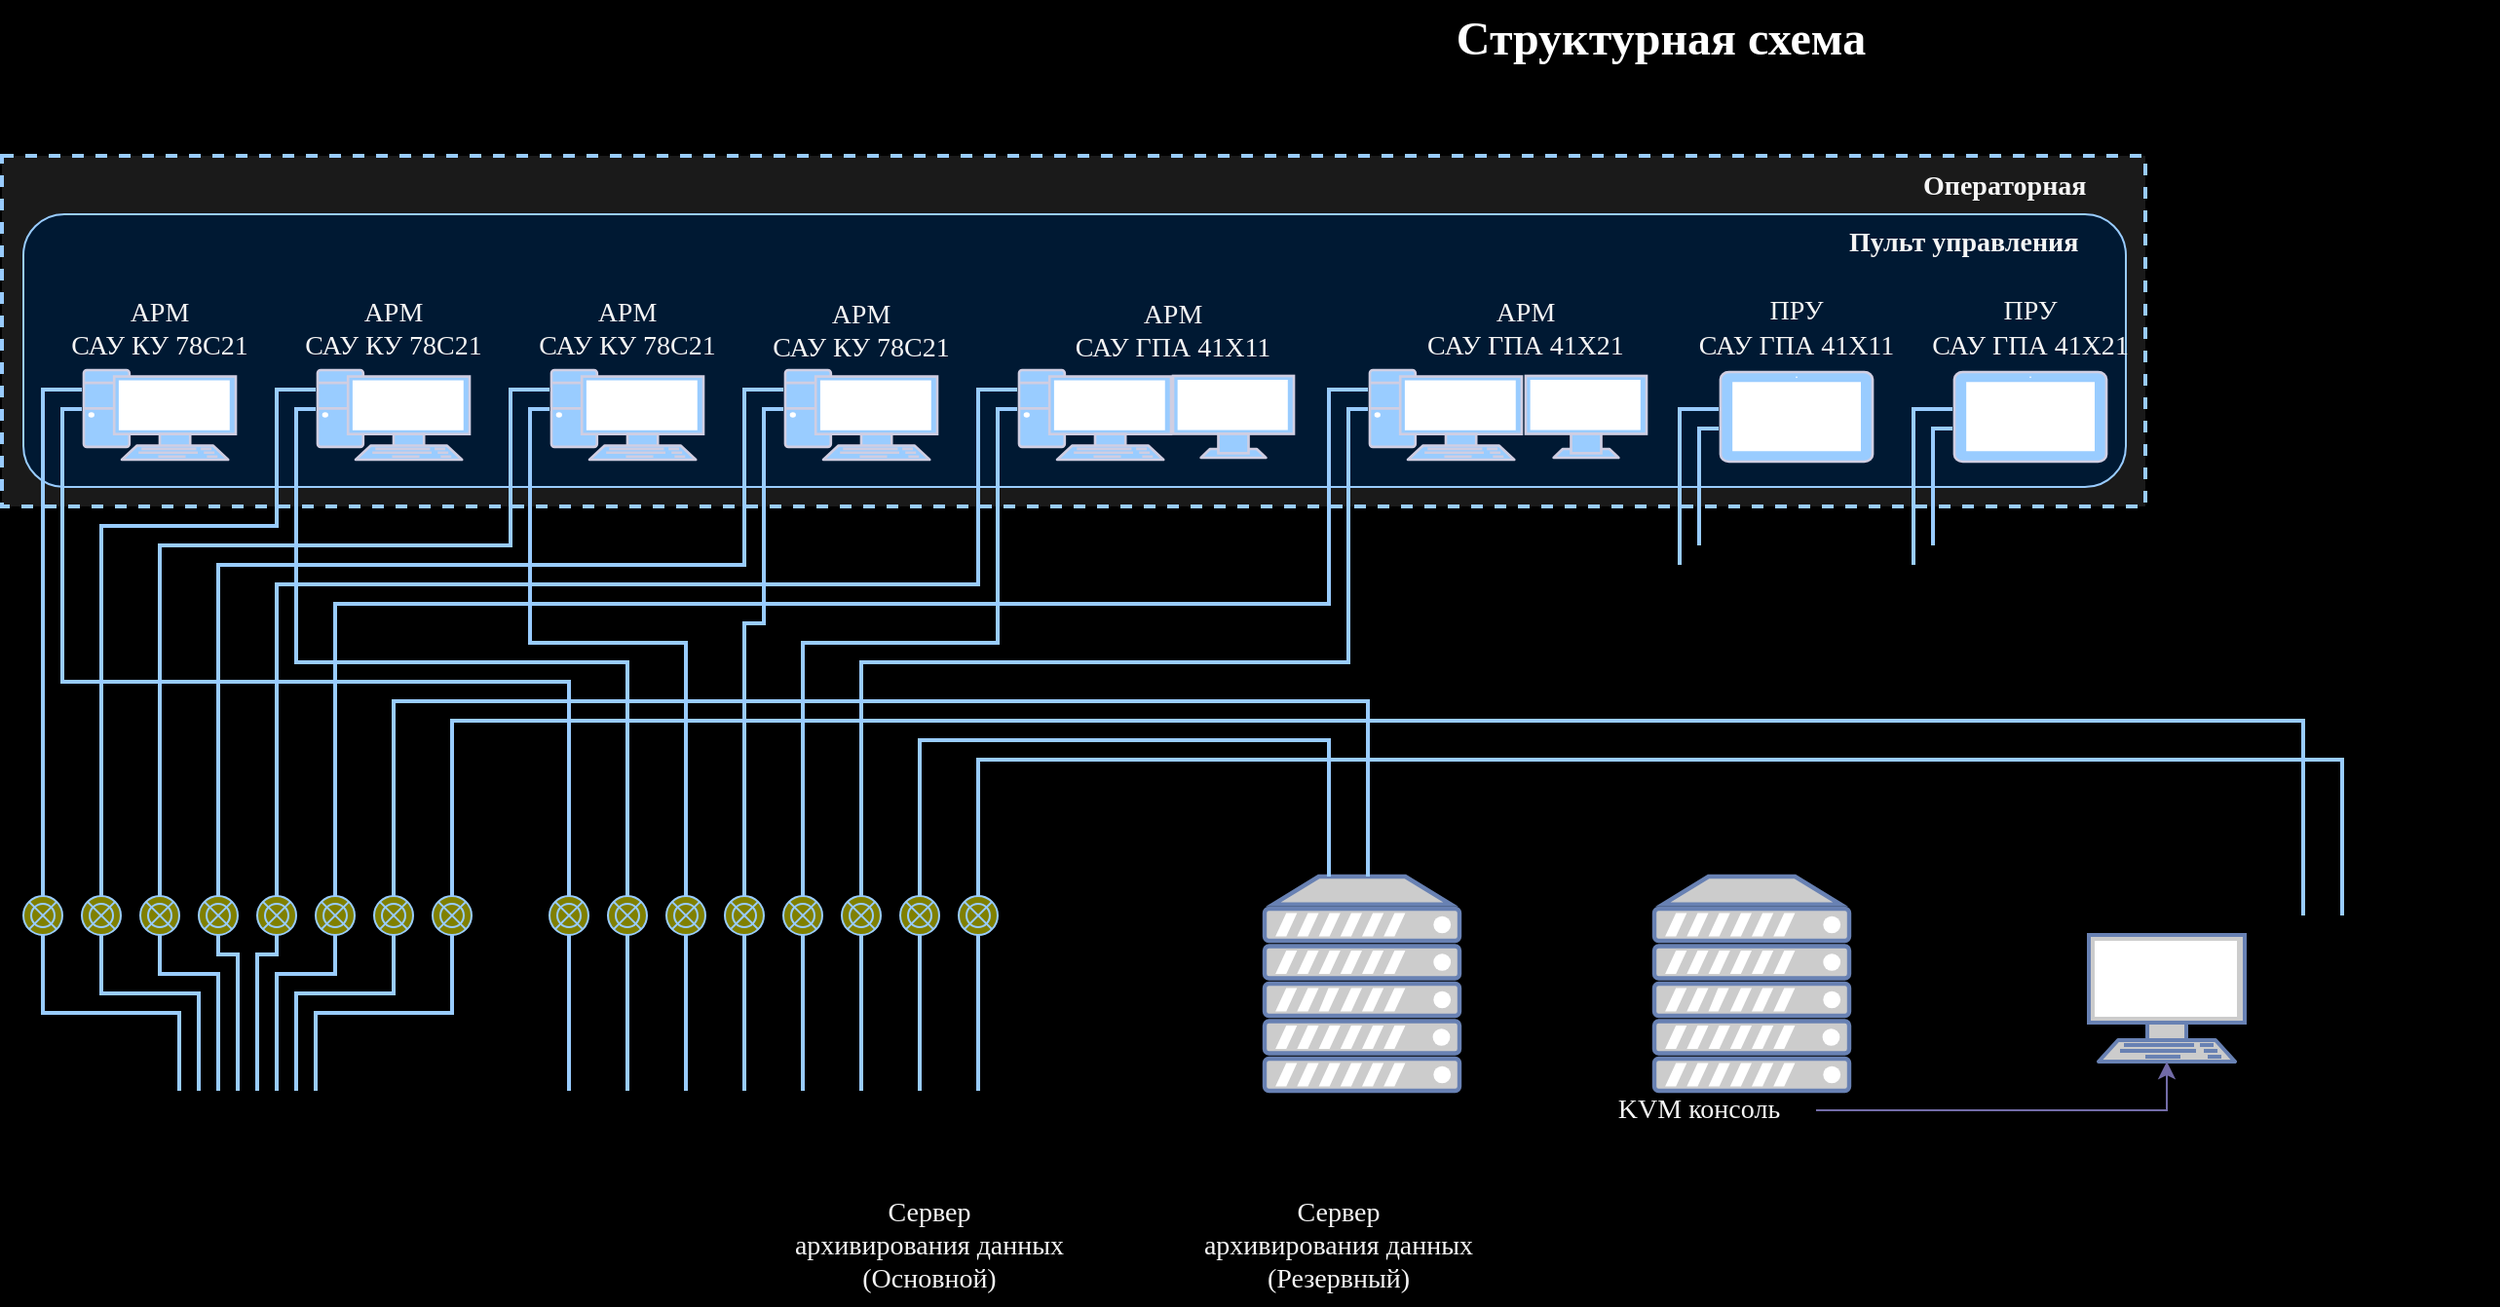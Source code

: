 <mxfile version="24.8.8">
  <diagram name="Page-1" id="e3a06f82-3646-2815-327d-82caf3d4e204">
    <mxGraphModel dx="282" dy="176" grid="1" gridSize="10" guides="1" tooltips="1" connect="1" arrows="1" fold="1" page="1" pageScale="1.5" pageWidth="1169" pageHeight="827" background="#000000" math="0" shadow="0">
      <root>
        <mxCell id="0" style=";html=1;" />
        <mxCell id="lgSXZt9PNsylj2CV4tFV-10" value="Фон" parent="0" />
        <mxCell id="I8SQHlroj80ONlkwTboR-44" value="Структурная схема" style="text;strokeColor=none;fillColor=none;html=1;fontSize=24;fontStyle=1;verticalAlign=middle;align=center;rounded=0;labelBackgroundColor=none;fontColor=#FFFFFF;fontFamily=Times New Roman;" vertex="1" parent="lgSXZt9PNsylj2CV4tFV-10">
          <mxGeometry x="499" width="861" height="40" as="geometry" />
        </mxCell>
        <mxCell id="I8SQHlroj80ONlkwTboR-63" value="Операторная" parent="0" />
        <mxCell id="I8SQHlroj80ONlkwTboR-64" value="&lt;font color=&quot;#f5f5f5&quot; face=&quot;Times New Roman&quot;&gt;Операторная&lt;span style=&quot;white-space: pre;&quot;&gt;&#x9;&lt;/span&gt;&lt;/font&gt;" style="rounded=0;whiteSpace=wrap;html=1;strokeColor=#99CCFF;fontColor=#99CCFF;fillColor=#1A1A1A;dashed=1;strokeWidth=2;verticalAlign=top;fontSize=14;fontStyle=1;align=right;" vertex="1" parent="I8SQHlroj80ONlkwTboR-63">
          <mxGeometry x="79" y="80" width="1100" height="180" as="geometry" />
        </mxCell>
        <mxCell id="I8SQHlroj80ONlkwTboR-43" value="Пульт" parent="0" />
        <mxCell id="I8SQHlroj80ONlkwTboR-45" value="&lt;font&gt;Пульт управления&lt;span style=&quot;white-space: pre;&quot;&gt;&#x9;&lt;/span&gt;&lt;/font&gt;" style="rounded=1;whiteSpace=wrap;html=1;fillColor=#001933;strokeColor=#99CCFF;align=right;verticalAlign=top;fontColor=#F5F5F5;labelBorderColor=none;strokeWidth=1;fontSize=14;fontFamily=Times New Roman;fontStyle=1" vertex="1" parent="I8SQHlroj80ONlkwTboR-43">
          <mxGeometry x="90" y="110" width="1079" height="140" as="geometry" />
        </mxCell>
        <mxCell id="1" value="АРМ" style=";html=1;" parent="0" />
        <mxCell id="I8SQHlroj80ONlkwTboR-4" value="" style="verticalAlign=bottom;verticalLabelPosition=bottom;labelPosition=center;align=center;html=1;outlineConnect=0;gradientDirection=north;strokeWidth=2;shape=mxgraph.networks.pc;fillColor=#99CCFF;strokeColor=#D0CEE2;labelBackgroundColor=none;fontColor=#F5F5F5;fontSize=14;" vertex="1" parent="1">
          <mxGeometry x="241" y="190" width="78" height="46" as="geometry" />
        </mxCell>
        <mxCell id="I8SQHlroj80ONlkwTboR-5" value="" style="verticalAlign=bottom;verticalLabelPosition=bottom;labelPosition=center;align=center;html=1;outlineConnect=0;gradientDirection=north;strokeWidth=2;shape=mxgraph.networks.pc;fillColor=#99CCFF;strokeColor=#D0CEE2;labelBackgroundColor=none;fontColor=#F5F5F5;fontSize=14;" vertex="1" parent="1">
          <mxGeometry x="121" y="190" width="78" height="46" as="geometry" />
        </mxCell>
        <mxCell id="I8SQHlroj80ONlkwTboR-6" value="" style="verticalAlign=bottom;verticalLabelPosition=bottom;labelPosition=center;align=center;html=1;outlineConnect=0;gradientDirection=north;strokeWidth=2;shape=mxgraph.networks.pc;fillColor=#99CCFF;strokeColor=#D0CEE2;labelBackgroundColor=none;fontColor=#F5F5F5;" vertex="1" parent="1">
          <mxGeometry x="361" y="190" width="78" height="46" as="geometry" />
        </mxCell>
        <mxCell id="I8SQHlroj80ONlkwTboR-36" value="&lt;div&gt;&lt;span style=&quot;background-color: initial; font-family: monospace; font-size: 0px; text-align: start;&quot;&gt;%3CmxGraphModel%3E%3Croot%3E%3CmxCell%20id%3D%220%22%2F%3E%3CmxCell%20id%3D%221%22%20parent%3D%220%22%2F%3E%3CmxCell%20id%3D%222%22%20value%3D%22%26lt%3Bfont%20face%3D%26quot%3BTimes%20New%20Roman%26quot%3B%26gt%3B%D0%90%D0%A0%D0%9C%20%D0%BC%D0%B0%D1%88%D0%B8%D0%BD%D0%B8%D1%81%D1%82%D0%B0%20%D0%9A%D0%A3%26lt%3B%2Ffont%26gt%3B%26lt%3Bdiv%26gt%3B%26lt%3Bfont%20face%3D%26quot%3BTimes%20New%20Roman%26quot%3B%26gt%3B78%D0%A11%26lt%3B%2Ffont%26gt%3B%26lt%3Bspan%20style%3D%26quot%3Bfont-family%3A%20%26amp%3Bquot%3BTimes%20New%20Roman%26amp%3Bquot%3B%3B%20background-color%3A%20initial%3B%26quot%3B%26gt%3B1%26lt%3B%2Fspan%26gt%3B%26lt%3B%2Fdiv%26gt%3B%22%20style%3D%22verticalAlign%3Dtop%3BverticalLabelPosition%3Dbottom%3BlabelPosition%3Dcenter%3Balign%3Dcenter%3Bhtml%3D1%3BoutlineConnect%3D0%3BgradientDirection%3Dnorth%3BstrokeWidth%3D2%3Bshape%3Dmxgraph.networks.pc%3BfillColor%3D%23182E3E%3BstrokeColor%3D%23FFFFFF%3BlabelBackgroundColor%3Dnone%3BfontColor%3D%23FFFFFF%3B%22%20vertex%3D%221%22%20parent%3D%221%22%3E%3CmxGeometry%20x%3D%22200%22%20y%3D%2240%22%20width%3D%22100%22%20height%3D%2270%22%20as%3D%22geometry%22%2F%3E%3C%2FmxCell%3E%3C%2Froot%3E%3C%2FmxGraphModel%3E1&lt;/span&gt;&lt;/div&gt;" style="verticalAlign=bottom;verticalLabelPosition=bottom;labelPosition=center;align=center;html=1;outlineConnect=0;gradientDirection=north;strokeWidth=2;shape=mxgraph.networks.pc;fillColor=#99CCFF;strokeColor=#D0CEE2;labelBackgroundColor=none;fontColor=#F5F5F5;" vertex="1" parent="1">
          <mxGeometry x="481" y="190" width="78" height="46" as="geometry" />
        </mxCell>
        <mxCell id="I8SQHlroj80ONlkwTboR-53" value="&lt;font style=&quot;forced-color-adjust: none; font-style: normal; font-variant-ligatures: normal; font-variant-caps: normal; font-weight: 400; letter-spacing: normal; orphans: 2; text-indent: 0px; text-transform: none; widows: 2; word-spacing: 0px; -webkit-text-stroke-width: 0px; white-space: nowrap; text-decoration-thickness: initial; text-decoration-style: initial; text-decoration-color: initial;&quot;&gt;АРМ&lt;/font&gt;&lt;div style=&quot;forced-color-adjust: none; font-style: normal; font-variant-ligatures: normal; font-variant-caps: normal; font-weight: 400; letter-spacing: normal; orphans: 2; text-indent: 0px; text-transform: none; widows: 2; word-spacing: 0px; -webkit-text-stroke-width: 0px; white-space: nowrap; text-decoration-thickness: initial; text-decoration-style: initial; text-decoration-color: initial;&quot;&gt;&lt;font style=&quot;forced-color-adjust: none;&quot;&gt;САУ&amp;nbsp;&lt;/font&gt;&lt;font style=&quot;forced-color-adjust: none;&quot;&gt;КУ&amp;nbsp;&lt;/font&gt;&lt;span style=&quot;forced-color-adjust: none;&quot;&gt;78С21&lt;/span&gt;&lt;/div&gt;" style="text;whiteSpace=wrap;html=1;align=center;labelBackgroundColor=none;fontColor=#f5f5f5;verticalAlign=bottom;fontSize=14;fontFamily=Times New Roman;" vertex="1" parent="1">
          <mxGeometry x="110" y="159" width="100" height="30" as="geometry" />
        </mxCell>
        <mxCell id="I8SQHlroj80ONlkwTboR-54" value="" style="group" vertex="1" connectable="0" parent="1">
          <mxGeometry x="771" y="159" width="180" height="77" as="geometry" />
        </mxCell>
        <mxCell id="I8SQHlroj80ONlkwTboR-37" value="АРМ&lt;div&gt;САУ&amp;nbsp;&lt;span style=&quot;background-color: initial;&quot;&gt;ГПА&amp;nbsp;&lt;/span&gt;&lt;span style=&quot;background-color: initial;&quot;&gt;41Х21&lt;/span&gt;&lt;/div&gt;" style="text;strokeColor=none;align=center;fillColor=none;html=1;verticalAlign=bottom;whiteSpace=wrap;rounded=0;fontColor=#F5F5F5;fontFamily=Times New Roman;labelBackgroundColor=none;fontSize=14;" vertex="1" parent="I8SQHlroj80ONlkwTboR-54">
          <mxGeometry width="180" height="30" as="geometry" />
        </mxCell>
        <mxCell id="I8SQHlroj80ONlkwTboR-38" value="" style="verticalAlign=top;verticalLabelPosition=bottom;labelPosition=center;align=center;html=1;outlineConnect=0;gradientDirection=north;strokeWidth=2;shape=mxgraph.networks.pc;fillColor=#99CCFF;strokeColor=#D0CEE2;labelBackgroundColor=none;fontColor=#1A1A1A;" vertex="1" parent="I8SQHlroj80ONlkwTboR-54">
          <mxGeometry x="10" y="31" width="78" height="46" as="geometry" />
        </mxCell>
        <mxCell id="I8SQHlroj80ONlkwTboR-39" value="" style="fontColor=#1A1A1A;verticalAlign=top;verticalLabelPosition=bottom;labelPosition=center;align=center;html=1;outlineConnect=0;fillColor=#99CCFF;strokeColor=#D0CEE2;gradientDirection=north;strokeWidth=2;shape=mxgraph.networks.monitor;labelBackgroundColor=none;" vertex="1" parent="I8SQHlroj80ONlkwTboR-54">
          <mxGeometry x="90" y="34" width="62" height="42" as="geometry" />
        </mxCell>
        <mxCell id="I8SQHlroj80ONlkwTboR-57" value="&lt;font style=&quot;forced-color-adjust: none; font-style: normal; font-variant-ligatures: normal; font-variant-caps: normal; font-weight: 400; letter-spacing: normal; orphans: 2; text-indent: 0px; text-transform: none; widows: 2; word-spacing: 0px; -webkit-text-stroke-width: 0px; white-space: nowrap; text-decoration-thickness: initial; text-decoration-style: initial; text-decoration-color: initial;&quot;&gt;АРМ&lt;/font&gt;&lt;div style=&quot;forced-color-adjust: none; font-style: normal; font-variant-ligatures: normal; font-variant-caps: normal; font-weight: 400; letter-spacing: normal; orphans: 2; text-indent: 0px; text-transform: none; widows: 2; word-spacing: 0px; -webkit-text-stroke-width: 0px; white-space: nowrap; text-decoration-thickness: initial; text-decoration-style: initial; text-decoration-color: initial;&quot;&gt;&lt;font style=&quot;forced-color-adjust: none;&quot;&gt;САУ&amp;nbsp;&lt;/font&gt;&lt;font style=&quot;forced-color-adjust: none;&quot;&gt;КУ&amp;nbsp;&lt;/font&gt;&lt;span style=&quot;forced-color-adjust: none;&quot;&gt;78С21&lt;/span&gt;&lt;/div&gt;" style="text;whiteSpace=wrap;html=1;align=center;labelBackgroundColor=none;fontColor=#f5f5f5;verticalAlign=bottom;fontSize=14;fontFamily=Times New Roman;" vertex="1" parent="1">
          <mxGeometry x="230" y="159" width="100" height="30" as="geometry" />
        </mxCell>
        <mxCell id="I8SQHlroj80ONlkwTboR-59" value="&lt;font style=&quot;forced-color-adjust: none; font-style: normal; font-variant-ligatures: normal; font-variant-caps: normal; font-weight: 400; letter-spacing: normal; orphans: 2; text-indent: 0px; text-transform: none; widows: 2; word-spacing: 0px; -webkit-text-stroke-width: 0px; white-space: nowrap; text-decoration-thickness: initial; text-decoration-style: initial; text-decoration-color: initial;&quot;&gt;АРМ&lt;/font&gt;&lt;div style=&quot;forced-color-adjust: none; font-style: normal; font-variant-ligatures: normal; font-variant-caps: normal; font-weight: 400; letter-spacing: normal; orphans: 2; text-indent: 0px; text-transform: none; widows: 2; word-spacing: 0px; -webkit-text-stroke-width: 0px; white-space: nowrap; text-decoration-thickness: initial; text-decoration-style: initial; text-decoration-color: initial;&quot;&gt;&lt;font style=&quot;forced-color-adjust: none;&quot;&gt;САУ&amp;nbsp;&lt;/font&gt;&lt;font style=&quot;forced-color-adjust: none;&quot;&gt;КУ&amp;nbsp;&lt;/font&gt;&lt;span style=&quot;forced-color-adjust: none;&quot;&gt;78С21&lt;/span&gt;&lt;/div&gt;" style="text;whiteSpace=wrap;html=1;align=center;labelBackgroundColor=none;fontColor=#f5f5f5;verticalAlign=bottom;fontSize=14;fontFamily=Times New Roman;" vertex="1" parent="1">
          <mxGeometry x="350" y="159" width="100" height="30" as="geometry" />
        </mxCell>
        <mxCell id="I8SQHlroj80ONlkwTboR-60" value="&lt;font style=&quot;forced-color-adjust: none; font-style: normal; font-variant-ligatures: normal; font-variant-caps: normal; font-weight: 400; letter-spacing: normal; orphans: 2; text-indent: 0px; text-transform: none; widows: 2; word-spacing: 0px; -webkit-text-stroke-width: 0px; white-space: nowrap; text-decoration-thickness: initial; text-decoration-style: initial; text-decoration-color: initial;&quot;&gt;АРМ&lt;/font&gt;&lt;div style=&quot;forced-color-adjust: none; font-style: normal; font-variant-ligatures: normal; font-variant-caps: normal; font-weight: 400; letter-spacing: normal; orphans: 2; text-indent: 0px; text-transform: none; widows: 2; word-spacing: 0px; -webkit-text-stroke-width: 0px; white-space: nowrap; text-decoration-thickness: initial; text-decoration-style: initial; text-decoration-color: initial;&quot;&gt;&lt;font style=&quot;forced-color-adjust: none;&quot;&gt;САУ&amp;nbsp;&lt;/font&gt;&lt;font style=&quot;forced-color-adjust: none;&quot;&gt;КУ&amp;nbsp;&lt;/font&gt;&lt;span style=&quot;forced-color-adjust: none;&quot;&gt;78С21&lt;/span&gt;&lt;/div&gt;" style="text;whiteSpace=wrap;html=1;align=center;labelBackgroundColor=none;fontColor=#f5f5f5;verticalAlign=bottom;fontSize=14;fontFamily=Times New Roman;" vertex="1" parent="1">
          <mxGeometry x="470" y="160" width="100" height="30" as="geometry" />
        </mxCell>
        <mxCell id="I8SQHlroj80ONlkwTboR-16" value="АРМ&lt;div&gt;САУ&amp;nbsp;&lt;span style=&quot;background-color: initial;&quot;&gt;ГПА&amp;nbsp;&lt;/span&gt;&lt;span style=&quot;background-color: initial;&quot;&gt;41Х11&lt;/span&gt;&lt;/div&gt;" style="text;strokeColor=none;align=center;fillColor=none;html=1;verticalAlign=bottom;whiteSpace=wrap;rounded=0;fontColor=#F5F5F5;fontFamily=Times New Roman;labelBackgroundColor=none;fontSize=14;" vertex="1" parent="1">
          <mxGeometry x="590" y="160" width="180" height="30" as="geometry" />
        </mxCell>
        <mxCell id="I8SQHlroj80ONlkwTboR-8" value="" style="verticalAlign=top;verticalLabelPosition=bottom;labelPosition=center;align=center;html=1;outlineConnect=0;gradientDirection=north;strokeWidth=2;shape=mxgraph.networks.pc;fillColor=#99CCFF;strokeColor=#D0CEE2;labelBackgroundColor=none;fontColor=#1A1A1A;" vertex="1" parent="1">
          <mxGeometry x="601" y="190" width="78" height="46" as="geometry" />
        </mxCell>
        <mxCell id="I8SQHlroj80ONlkwTboR-9" value="" style="fontColor=#1A1A1A;verticalAlign=top;verticalLabelPosition=bottom;labelPosition=center;align=center;html=1;outlineConnect=0;fillColor=#99CCFF;strokeColor=#D0CEE2;gradientDirection=north;strokeWidth=2;shape=mxgraph.networks.monitor;labelBackgroundColor=none;" vertex="1" parent="1">
          <mxGeometry x="680" y="193" width="62" height="42" as="geometry" />
        </mxCell>
        <mxCell id="I8SQHlroj80ONlkwTboR-61" value="&lt;font style=&quot;text-wrap: nowrap;&quot; face=&quot;Times New Roman&quot;&gt;ПРУ&lt;/font&gt;&lt;div style=&quot;font-family: Helvetica; text-wrap: nowrap;&quot;&gt;&lt;font face=&quot;Times New Roman&quot;&gt;САУ ГПА 41Х11&lt;/font&gt;&lt;/div&gt;" style="text;whiteSpace=wrap;html=1;align=center;labelBackgroundColor=none;fontColor=#f5f5f5;verticalAlign=bottom;fontSize=14;fontFamily=Times New Roman;" vertex="1" parent="1">
          <mxGeometry x="950" y="159" width="100" height="30" as="geometry" />
        </mxCell>
        <mxCell id="I8SQHlroj80ONlkwTboR-62" value="&lt;font style=&quot;text-wrap: nowrap;&quot; face=&quot;Times New Roman&quot;&gt;ПРУ&lt;/font&gt;&lt;div style=&quot;font-family: Helvetica; text-wrap: nowrap;&quot;&gt;&lt;font face=&quot;Times New Roman&quot;&gt;САУ ГПА 41Х2&lt;/font&gt;&lt;span style=&quot;font-family: &amp;quot;Times New Roman&amp;quot;; background-color: initial;&quot;&gt;1&lt;/span&gt;&lt;/div&gt;" style="text;whiteSpace=wrap;html=1;align=center;labelBackgroundColor=none;fontColor=#f5f5f5;verticalAlign=bottom;fontSize=14;fontFamily=Times New Roman;" vertex="1" parent="1">
          <mxGeometry x="1070" y="159" width="100" height="30" as="geometry" />
        </mxCell>
        <mxCell id="I8SQHlroj80ONlkwTboR-23" value="" style="fontColor=#F5F5F5;verticalAlign=middle;verticalLabelPosition=bottom;labelPosition=center;align=center;html=1;outlineConnect=0;fillColor=#99CCFF;strokeColor=#D0CEE2;gradientDirection=north;strokeWidth=2;shape=mxgraph.networks.tablet;labelBackgroundColor=none;fontSize=14;" vertex="1" parent="1">
          <mxGeometry x="961" y="191" width="78" height="46" as="geometry" />
        </mxCell>
        <mxCell id="I8SQHlroj80ONlkwTboR-42" value="" style="fontColor=#F5F5F5;verticalAlign=middle;verticalLabelPosition=bottom;labelPosition=center;align=center;html=1;outlineConnect=0;fillColor=#99CCFF;strokeColor=#D0CEE2;gradientDirection=north;strokeWidth=2;shape=mxgraph.networks.tablet;labelBackgroundColor=none;fontSize=14;" vertex="1" parent="1">
          <mxGeometry x="1081" y="191" width="78" height="46" as="geometry" />
        </mxCell>
        <mxCell id="I8SQHlroj80ONlkwTboR-65" value="Серверная" style="" parent="0" visible="0" />
        <mxCell id="I8SQHlroj80ONlkwTboR-66" value="&lt;font face=&quot;Times New Roman&quot; color=&quot;#f5f5f5&quot;&gt;Серверная&lt;span style=&quot;white-space: pre;&quot;&gt;&#x9;&lt;/span&gt;&lt;/font&gt;" style="rounded=0;whiteSpace=wrap;html=1;strokeColor=#99CCFF;fontColor=#99CCFF;fillColor=#1A1A1A;dashed=1;strokeWidth=2;verticalAlign=top;fontSize=14;fontStyle=1;align=right;" vertex="1" parent="I8SQHlroj80ONlkwTboR-65">
          <mxGeometry x="80.5" y="390" width="1100" height="410" as="geometry" />
        </mxCell>
        <mxCell id="I8SQHlroj80ONlkwTboR-68" value="УКС" style="" parent="0" visible="0" />
        <mxCell id="I8SQHlroj80ONlkwTboR-69" value="УКС (Существующий шкаф СОДУ KIT 0412)&lt;span style=&quot;white-space: pre;&quot;&gt;&#x9;&lt;/span&gt;" style="rounded=1;whiteSpace=wrap;html=1;fillColor=#001933;strokeColor=#99CCFF;align=right;verticalAlign=top;fontColor=#F5F5F5;labelBorderColor=none;strokeWidth=1;fontSize=14;fontFamily=Times New Roman;fontStyle=1" vertex="1" parent="I8SQHlroj80ONlkwTboR-68">
          <mxGeometry x="90" y="420" width="1079" height="250" as="geometry" />
        </mxCell>
        <mxCell id="I8SQHlroj80ONlkwTboR-195" value="Сервер" style="" parent="0" />
        <mxCell id="I8SQHlroj80ONlkwTboR-214" value="" style="fontColor=#0066CC;verticalAlign=top;verticalLabelPosition=bottom;labelPosition=center;align=center;html=1;outlineConnect=0;fillColor=#CCCCCC;strokeColor=#6881B3;gradientColor=none;gradientDirection=north;strokeWidth=2;shape=mxgraph.networks.server;" vertex="1" parent="I8SQHlroj80ONlkwTboR-195">
          <mxGeometry x="927" y="450" width="100" height="110" as="geometry" />
        </mxCell>
        <mxCell id="I8SQHlroj80ONlkwTboR-215" value="" style="fontColor=#0066CC;verticalAlign=top;verticalLabelPosition=bottom;labelPosition=center;align=center;html=1;outlineConnect=0;fillColor=#CCCCCC;strokeColor=#6881B3;gradientColor=none;gradientDirection=north;strokeWidth=2;shape=mxgraph.networks.server;" vertex="1" parent="I8SQHlroj80ONlkwTboR-195">
          <mxGeometry x="727" y="450" width="100" height="110" as="geometry" />
        </mxCell>
        <mxCell id="I8SQHlroj80ONlkwTboR-228" value="" style="fontColor=#0066CC;verticalAlign=top;verticalLabelPosition=bottom;labelPosition=center;align=center;html=1;outlineConnect=0;fillColor=#CCCCCC;strokeColor=#6881B3;gradientColor=none;gradientDirection=north;strokeWidth=2;shape=mxgraph.networks.terminal;" vertex="1" parent="I8SQHlroj80ONlkwTboR-195">
          <mxGeometry x="1150" y="480" width="80" height="65" as="geometry" />
        </mxCell>
        <mxCell id="I8SQHlroj80ONlkwTboR-430" value="" style="edgeStyle=orthogonalEdgeStyle;rounded=0;orthogonalLoop=1;jettySize=auto;html=1;strokeColor=#736CA8;fontColor=#1A1A1A;" edge="1" parent="I8SQHlroj80ONlkwTboR-195" source="I8SQHlroj80ONlkwTboR-230" target="I8SQHlroj80ONlkwTboR-228">
          <mxGeometry relative="1" as="geometry" />
        </mxCell>
        <mxCell id="I8SQHlroj80ONlkwTboR-230" value="&lt;span style=&quot;text-wrap: nowrap;&quot;&gt;KVM консоль&lt;/span&gt;" style="text;whiteSpace=wrap;html=1;align=center;labelBackgroundColor=none;fontColor=#f5f5f5;verticalAlign=middle;fontSize=14;fontFamily=Times New Roman;" vertex="1" parent="I8SQHlroj80ONlkwTboR-195">
          <mxGeometry x="890" y="560" width="120" height="20" as="geometry" />
        </mxCell>
        <mxCell id="I8SQHlroj80ONlkwTboR-261" value="&lt;div&gt;&lt;span style=&quot;text-wrap: nowrap;&quot;&gt;Сервер&lt;/span&gt;&lt;/div&gt;&lt;div&gt;&lt;span style=&quot;text-wrap: nowrap;&quot;&gt;архивирования&amp;nbsp;&lt;/span&gt;&lt;span style=&quot;text-wrap: nowrap; background-color: initial;&quot;&gt;данных&lt;/span&gt;&lt;/div&gt;&lt;div&gt;&lt;span style=&quot;text-wrap: nowrap;&quot;&gt;(Резервный)&lt;/span&gt;&lt;/div&gt;" style="text;whiteSpace=wrap;html=1;align=center;labelBackgroundColor=none;fontColor=#f5f5f5;verticalAlign=middle;fontSize=14;fontFamily=Times New Roman;" vertex="1" parent="I8SQHlroj80ONlkwTboR-195">
          <mxGeometry x="690" y="610" width="150" height="60" as="geometry" />
        </mxCell>
        <mxCell id="I8SQHlroj80ONlkwTboR-262" value="&lt;div&gt;&lt;span style=&quot;text-wrap: nowrap;&quot;&gt;Сервер&lt;/span&gt;&lt;/div&gt;&lt;div&gt;&lt;span style=&quot;text-wrap: nowrap; background-color: initial;&quot;&gt;архивирования&amp;nbsp;&lt;/span&gt;&lt;span style=&quot;text-wrap: nowrap; background-color: initial;&quot;&gt;данных&lt;/span&gt;&lt;/div&gt;&lt;div&gt;&lt;span style=&quot;text-wrap: nowrap;&quot;&gt;(Основной)&lt;/span&gt;&lt;/div&gt;" style="text;whiteSpace=wrap;html=1;align=center;labelBackgroundColor=none;fontColor=#f5f5f5;verticalAlign=middle;fontSize=14;fontFamily=Times New Roman;" vertex="1" parent="I8SQHlroj80ONlkwTboR-195">
          <mxGeometry x="480" y="610" width="150" height="60" as="geometry" />
        </mxCell>
        <mxCell id="I8SQHlroj80ONlkwTboR-240" value="Кросс" style="" parent="0" visible="0" />
        <mxCell id="I8SQHlroj80ONlkwTboR-256" value="" style="endArrow=none;html=1;rounded=0;strokeColor=#99CCFF;fontColor=#1A1A1A;strokeWidth=2;" edge="1" parent="I8SQHlroj80ONlkwTboR-240">
          <mxGeometry width="50" height="50" relative="1" as="geometry">
            <mxPoint x="290" y="750" as="sourcePoint" />
            <mxPoint x="400" y="580" as="targetPoint" />
            <Array as="points">
              <mxPoint x="290" y="710" />
              <mxPoint x="290" y="690" />
              <mxPoint x="400" y="690" />
            </Array>
          </mxGeometry>
        </mxCell>
        <mxCell id="I8SQHlroj80ONlkwTboR-255" value="" style="endArrow=none;html=1;rounded=0;strokeColor=#99CCFF;fontColor=#1A1A1A;strokeWidth=2;" edge="1" parent="I8SQHlroj80ONlkwTboR-240">
          <mxGeometry width="50" height="50" relative="1" as="geometry">
            <mxPoint x="260" y="710" as="sourcePoint" />
            <mxPoint x="390" y="580" as="targetPoint" />
            <Array as="points">
              <mxPoint x="260" y="730" />
              <mxPoint x="260" y="700" />
              <mxPoint x="260" y="680" />
              <mxPoint x="390" y="680" />
            </Array>
          </mxGeometry>
        </mxCell>
        <mxCell id="I8SQHlroj80ONlkwTboR-241" value="&lt;div&gt;&lt;span style=&quot;text-wrap: nowrap;&quot;&gt;Кросс&lt;/span&gt;&lt;/div&gt;&lt;div&gt;&lt;span style=&quot;text-wrap: nowrap; background-color: initial;&quot;&gt;оптический&lt;/span&gt;&lt;/div&gt;" style="text;whiteSpace=wrap;html=1;align=center;labelBackgroundColor=none;fontColor=#f5f5f5;verticalAlign=middle;fontSize=14;fontFamily=Times New Roman;" vertex="1" parent="I8SQHlroj80ONlkwTboR-240">
          <mxGeometry x="300" y="740" width="90" height="40" as="geometry" />
        </mxCell>
        <mxCell id="I8SQHlroj80ONlkwTboR-257" value="" style="endArrow=none;html=1;rounded=0;strokeColor=#99CCFF;fontColor=#1A1A1A;strokeWidth=2;" edge="1" parent="I8SQHlroj80ONlkwTboR-240">
          <mxGeometry width="50" height="50" relative="1" as="geometry">
            <mxPoint x="230" y="730" as="sourcePoint" />
            <mxPoint x="200" y="580" as="targetPoint" />
            <Array as="points">
              <mxPoint x="230" y="700" />
              <mxPoint x="230" y="680" />
              <mxPoint x="200" y="680" />
            </Array>
          </mxGeometry>
        </mxCell>
        <mxCell id="I8SQHlroj80ONlkwTboR-258" value="" style="endArrow=none;html=1;rounded=0;strokeColor=#99CCFF;fontColor=#1A1A1A;strokeWidth=2;" edge="1" parent="I8SQHlroj80ONlkwTboR-240">
          <mxGeometry width="50" height="50" relative="1" as="geometry">
            <mxPoint x="200" y="750" as="sourcePoint" />
            <mxPoint x="190" y="580" as="targetPoint" />
            <Array as="points">
              <mxPoint x="200" y="700" />
              <mxPoint x="200" y="690" />
              <mxPoint x="190" y="690" />
            </Array>
          </mxGeometry>
        </mxCell>
        <mxCell id="I8SQHlroj80ONlkwTboR-242" value="" style="fontColor=#0066CC;verticalAlign=top;verticalLabelPosition=bottom;labelPosition=center;align=center;html=1;outlineConnect=0;fillColor=#CCCCCC;strokeColor=#6881B3;gradientColor=none;gradientDirection=north;strokeWidth=2;shape=mxgraph.networks.patch_panel;" vertex="1" parent="I8SQHlroj80ONlkwTboR-240">
          <mxGeometry x="190" y="730" width="109" height="45" as="geometry" />
        </mxCell>
        <mxCell id="I8SQHlroj80ONlkwTboR-286" value="" style="group" vertex="1" connectable="0" parent="I8SQHlroj80ONlkwTboR-240">
          <mxGeometry x="190" y="700" width="20" height="20" as="geometry" />
        </mxCell>
        <mxCell id="I8SQHlroj80ONlkwTboR-287" value="" style="strokeWidth=1;html=1;shape=mxgraph.flowchart.start_2;whiteSpace=wrap;strokeColor=#99CCFF;fontColor=#1A1A1A;fillColor=#808000;fillStyle=solid;" vertex="1" parent="I8SQHlroj80ONlkwTboR-286">
          <mxGeometry width="20" height="20" as="geometry" />
        </mxCell>
        <mxCell id="I8SQHlroj80ONlkwTboR-288" value="" style="endArrow=classic;html=1;rounded=0;strokeColor=#99CCFF;fontColor=#1A1A1A;exitX=0.093;exitY=0.826;exitDx=0;exitDy=0;exitPerimeter=0;entryX=0.835;entryY=0.166;entryDx=0;entryDy=0;entryPerimeter=0;" edge="1" parent="I8SQHlroj80ONlkwTboR-286" source="I8SQHlroj80ONlkwTboR-287" target="I8SQHlroj80ONlkwTboR-287">
          <mxGeometry width="50" height="50" relative="1" as="geometry">
            <mxPoint x="14.5" y="-2.35" as="sourcePoint" />
            <mxPoint x="31.08" y="-17.65" as="targetPoint" />
          </mxGeometry>
        </mxCell>
        <mxCell id="I8SQHlroj80ONlkwTboR-289" value="" style="group" vertex="1" connectable="0" parent="I8SQHlroj80ONlkwTboR-240">
          <mxGeometry x="220" y="700" width="20" height="20" as="geometry" />
        </mxCell>
        <mxCell id="I8SQHlroj80ONlkwTboR-290" value="" style="strokeWidth=1;html=1;shape=mxgraph.flowchart.start_2;whiteSpace=wrap;strokeColor=#99CCFF;fontColor=#1A1A1A;fillColor=#808000;" vertex="1" parent="I8SQHlroj80ONlkwTboR-289">
          <mxGeometry width="20" height="20" as="geometry" />
        </mxCell>
        <mxCell id="I8SQHlroj80ONlkwTboR-291" value="" style="endArrow=classic;html=1;rounded=0;strokeColor=#99CCFF;fontColor=#1A1A1A;exitX=0.093;exitY=0.826;exitDx=0;exitDy=0;exitPerimeter=0;entryX=0.835;entryY=0.166;entryDx=0;entryDy=0;entryPerimeter=0;" edge="1" parent="I8SQHlroj80ONlkwTboR-289" source="I8SQHlroj80ONlkwTboR-290" target="I8SQHlroj80ONlkwTboR-290">
          <mxGeometry width="50" height="50" relative="1" as="geometry">
            <mxPoint x="14.5" y="-2.35" as="sourcePoint" />
            <mxPoint x="31.08" y="-17.65" as="targetPoint" />
          </mxGeometry>
        </mxCell>
        <mxCell id="I8SQHlroj80ONlkwTboR-292" value="" style="group" vertex="1" connectable="0" parent="I8SQHlroj80ONlkwTboR-240">
          <mxGeometry x="250" y="700" width="20" height="20" as="geometry" />
        </mxCell>
        <mxCell id="I8SQHlroj80ONlkwTboR-293" value="" style="strokeWidth=1;html=1;shape=mxgraph.flowchart.start_2;whiteSpace=wrap;strokeColor=#99CCFF;fontColor=#1A1A1A;fillColor=#808000;" vertex="1" parent="I8SQHlroj80ONlkwTboR-292">
          <mxGeometry width="20" height="20" as="geometry" />
        </mxCell>
        <mxCell id="I8SQHlroj80ONlkwTboR-294" value="" style="endArrow=classic;html=1;rounded=0;strokeColor=#99CCFF;fontColor=#1A1A1A;exitX=0.093;exitY=0.826;exitDx=0;exitDy=0;exitPerimeter=0;entryX=0.835;entryY=0.166;entryDx=0;entryDy=0;entryPerimeter=0;" edge="1" parent="I8SQHlroj80ONlkwTboR-292" source="I8SQHlroj80ONlkwTboR-293" target="I8SQHlroj80ONlkwTboR-293">
          <mxGeometry width="50" height="50" relative="1" as="geometry">
            <mxPoint x="14.5" y="-2.35" as="sourcePoint" />
            <mxPoint x="31.08" y="-17.65" as="targetPoint" />
          </mxGeometry>
        </mxCell>
        <mxCell id="I8SQHlroj80ONlkwTboR-309" value="" style="group" vertex="1" connectable="0" parent="I8SQHlroj80ONlkwTboR-240">
          <mxGeometry x="280" y="700" width="20" height="20" as="geometry" />
        </mxCell>
        <mxCell id="I8SQHlroj80ONlkwTboR-310" value="" style="strokeWidth=1;html=1;shape=mxgraph.flowchart.start_2;whiteSpace=wrap;strokeColor=#99CCFF;fontColor=#1A1A1A;fillColor=#808000;" vertex="1" parent="I8SQHlroj80ONlkwTboR-309">
          <mxGeometry width="20" height="20" as="geometry" />
        </mxCell>
        <mxCell id="I8SQHlroj80ONlkwTboR-311" value="" style="endArrow=classic;html=1;rounded=0;strokeColor=#99CCFF;fontColor=#1A1A1A;exitX=0.093;exitY=0.826;exitDx=0;exitDy=0;exitPerimeter=0;entryX=0.835;entryY=0.166;entryDx=0;entryDy=0;entryPerimeter=0;" edge="1" parent="I8SQHlroj80ONlkwTboR-309" source="I8SQHlroj80ONlkwTboR-310" target="I8SQHlroj80ONlkwTboR-310">
          <mxGeometry width="50" height="50" relative="1" as="geometry">
            <mxPoint x="14.5" y="-2.35" as="sourcePoint" />
            <mxPoint x="31.08" y="-17.65" as="targetPoint" />
          </mxGeometry>
        </mxCell>
        <mxCell id="I8SQHlroj80ONlkwTboR-71" value="Коммутатор" parent="0" visible="0" />
        <mxCell id="I8SQHlroj80ONlkwTboR-191" value="&lt;span style=&quot;text-wrap: nowrap;&quot;&gt;Коммутатор L3&lt;/span&gt;&lt;div&gt;&lt;span style=&quot;text-wrap: nowrap;&quot;&gt;(Основной)&lt;/span&gt;&lt;/div&gt;" style="text;whiteSpace=wrap;html=1;align=center;labelBackgroundColor=none;fontColor=#f5f5f5;verticalAlign=middle;fontSize=14;fontFamily=Times New Roman;" vertex="1" parent="I8SQHlroj80ONlkwTboR-71">
          <mxGeometry x="80" y="580" width="120" height="40" as="geometry" />
        </mxCell>
        <mxCell id="I8SQHlroj80ONlkwTboR-192" value="&lt;span style=&quot;text-wrap: nowrap;&quot;&gt;Коммутатор L3&lt;/span&gt;&lt;div&gt;&lt;span style=&quot;text-wrap: nowrap;&quot;&gt;(Резервный)&lt;/span&gt;&lt;/div&gt;" style="text;whiteSpace=wrap;html=1;align=center;labelBackgroundColor=none;fontColor=#f5f5f5;verticalAlign=middle;fontSize=14;fontFamily=Times New Roman;" vertex="1" parent="I8SQHlroj80ONlkwTboR-71">
          <mxGeometry x="280" y="580" width="120" height="40" as="geometry" />
        </mxCell>
        <mxCell id="I8SQHlroj80ONlkwTboR-247" value="" style="endArrow=none;html=1;rounded=0;strokeColor=#99CCFF;fontColor=#1A1A1A;strokeWidth=5;" edge="1" parent="I8SQHlroj80ONlkwTboR-71">
          <mxGeometry width="50" height="50" relative="1" as="geometry">
            <mxPoint x="210" y="560" as="sourcePoint" />
            <mxPoint x="310" y="560" as="targetPoint" />
          </mxGeometry>
        </mxCell>
        <mxCell id="I8SQHlroj80ONlkwTboR-248" value="" style="endArrow=none;html=1;rounded=0;strokeColor=#99CCFF;fontColor=#1A1A1A;strokeWidth=5;" edge="1" parent="I8SQHlroj80ONlkwTboR-71">
          <mxGeometry width="50" height="50" relative="1" as="geometry">
            <mxPoint x="210" y="570" as="sourcePoint" />
            <mxPoint x="310" y="570" as="targetPoint" />
          </mxGeometry>
        </mxCell>
        <mxCell id="I8SQHlroj80ONlkwTboR-252" value="я" style="fontColor=#0066CC;verticalAlign=top;verticalLabelPosition=bottom;labelPosition=center;align=center;html=1;outlineConnect=0;fillColor=#CCCCCC;strokeColor=#6881B3;gradientColor=none;gradientDirection=north;strokeWidth=2;shape=mxgraph.networks.switch;" vertex="1" parent="I8SQHlroj80ONlkwTboR-71">
          <mxGeometry x="110" y="550" width="100" height="30" as="geometry" />
        </mxCell>
        <mxCell id="I8SQHlroj80ONlkwTboR-253" value="" style="fontColor=#0066CC;verticalAlign=top;verticalLabelPosition=bottom;labelPosition=center;align=center;html=1;outlineConnect=0;fillColor=#CCCCCC;strokeColor=#6881B3;gradientColor=none;gradientDirection=north;strokeWidth=2;shape=mxgraph.networks.switch;" vertex="1" parent="I8SQHlroj80ONlkwTboR-71">
          <mxGeometry x="310" y="550" width="100" height="30" as="geometry" />
        </mxCell>
        <mxCell id="I8SQHlroj80ONlkwTboR-133" value="Линии" parent="0" />
        <mxCell id="I8SQHlroj80ONlkwTboR-168" value="" style="endArrow=none;html=1;rounded=0;strokeColor=#99CCFF;fontColor=#1A1A1A;strokeWidth=2;" edge="1" parent="I8SQHlroj80ONlkwTboR-133">
          <mxGeometry width="50" height="50" relative="1" as="geometry">
            <mxPoint x="950" y="280" as="sourcePoint" />
            <mxPoint x="960" y="220" as="targetPoint" />
            <Array as="points">
              <mxPoint x="950" y="220" />
            </Array>
          </mxGeometry>
        </mxCell>
        <mxCell id="I8SQHlroj80ONlkwTboR-169" value="" style="endArrow=none;html=1;rounded=0;strokeColor=#99CCFF;fontColor=#1A1A1A;strokeWidth=2;" edge="1" parent="I8SQHlroj80ONlkwTboR-133">
          <mxGeometry width="50" height="50" relative="1" as="geometry">
            <mxPoint x="940" y="290" as="sourcePoint" />
            <mxPoint x="960" y="210" as="targetPoint" />
            <Array as="points">
              <mxPoint x="940" y="210" />
            </Array>
          </mxGeometry>
        </mxCell>
        <mxCell id="I8SQHlroj80ONlkwTboR-170" value="" style="endArrow=none;html=1;rounded=0;strokeColor=#99CCFF;fontColor=#1A1A1A;strokeWidth=2;" edge="1" parent="I8SQHlroj80ONlkwTboR-133">
          <mxGeometry width="50" height="50" relative="1" as="geometry">
            <mxPoint x="1070" y="280" as="sourcePoint" />
            <mxPoint x="1080" y="220" as="targetPoint" />
            <Array as="points">
              <mxPoint x="1070" y="220" />
            </Array>
          </mxGeometry>
        </mxCell>
        <mxCell id="I8SQHlroj80ONlkwTboR-171" value="" style="endArrow=none;html=1;rounded=0;strokeColor=#99CCFF;fontColor=#1A1A1A;strokeWidth=2;" edge="1" parent="I8SQHlroj80ONlkwTboR-133">
          <mxGeometry width="50" height="50" relative="1" as="geometry">
            <mxPoint x="1060" y="290" as="sourcePoint" />
            <mxPoint x="1080" y="210" as="targetPoint" />
            <Array as="points">
              <mxPoint x="1060" y="210" />
            </Array>
          </mxGeometry>
        </mxCell>
        <mxCell id="I8SQHlroj80ONlkwTboR-413" value="" style="endArrow=none;html=1;rounded=0;strokeColor=#99CCFF;fontColor=#1A1A1A;strokeWidth=2;" edge="1" parent="I8SQHlroj80ONlkwTboR-133">
          <mxGeometry width="50" height="50" relative="1" as="geometry">
            <mxPoint x="170" y="560" as="sourcePoint" />
            <mxPoint x="120" y="200" as="targetPoint" />
            <Array as="points">
              <mxPoint x="170" y="520" />
              <mxPoint x="100" y="520" />
              <mxPoint x="100" y="200" />
            </Array>
          </mxGeometry>
        </mxCell>
        <mxCell id="I8SQHlroj80ONlkwTboR-414" value="" style="endArrow=none;html=1;rounded=0;strokeColor=#99CCFF;fontColor=#1A1A1A;strokeWidth=2;" edge="1" parent="I8SQHlroj80ONlkwTboR-133">
          <mxGeometry width="50" height="50" relative="1" as="geometry">
            <mxPoint x="370" y="560" as="sourcePoint" />
            <mxPoint x="120" y="210" as="targetPoint" />
            <Array as="points">
              <mxPoint x="370" y="350" />
              <mxPoint x="110" y="350" />
              <mxPoint x="110" y="210" />
            </Array>
          </mxGeometry>
        </mxCell>
        <mxCell id="I8SQHlroj80ONlkwTboR-415" value="" style="endArrow=none;html=1;rounded=0;strokeColor=#99CCFF;fontColor=#1A1A1A;strokeWidth=2;" edge="1" parent="I8SQHlroj80ONlkwTboR-133">
          <mxGeometry width="50" height="50" relative="1" as="geometry">
            <mxPoint x="180" y="560" as="sourcePoint" />
            <mxPoint x="240" y="200" as="targetPoint" />
            <Array as="points">
              <mxPoint x="180" y="510" />
              <mxPoint x="130" y="510" />
              <mxPoint x="130" y="270" />
              <mxPoint x="220" y="270" />
              <mxPoint x="220" y="200" />
            </Array>
          </mxGeometry>
        </mxCell>
        <mxCell id="I8SQHlroj80ONlkwTboR-416" value="" style="endArrow=none;html=1;rounded=0;strokeColor=#99CCFF;fontColor=#1A1A1A;strokeWidth=2;" edge="1" parent="I8SQHlroj80ONlkwTboR-133">
          <mxGeometry width="50" height="50" relative="1" as="geometry">
            <mxPoint x="400" y="560" as="sourcePoint" />
            <mxPoint x="240" y="210" as="targetPoint" />
            <Array as="points">
              <mxPoint x="400" y="340" />
              <mxPoint x="360" y="340" />
              <mxPoint x="230" y="340" />
              <mxPoint x="230" y="210" />
            </Array>
          </mxGeometry>
        </mxCell>
        <mxCell id="I8SQHlroj80ONlkwTboR-417" value="" style="endArrow=none;html=1;rounded=0;strokeColor=#99CCFF;fontColor=#1A1A1A;strokeWidth=2;" edge="1" parent="I8SQHlroj80ONlkwTboR-133">
          <mxGeometry width="50" height="50" relative="1" as="geometry">
            <mxPoint x="190" y="560" as="sourcePoint" />
            <mxPoint x="360" y="200" as="targetPoint" />
            <Array as="points">
              <mxPoint x="190" y="500" />
              <mxPoint x="160" y="500" />
              <mxPoint x="160" y="280" />
              <mxPoint x="340" y="280" />
              <mxPoint x="340" y="200" />
            </Array>
          </mxGeometry>
        </mxCell>
        <mxCell id="I8SQHlroj80ONlkwTboR-418" value="" style="endArrow=none;html=1;rounded=0;strokeColor=#99CCFF;fontColor=#1A1A1A;strokeWidth=2;" edge="1" parent="I8SQHlroj80ONlkwTboR-133">
          <mxGeometry width="50" height="50" relative="1" as="geometry">
            <mxPoint x="200" y="560" as="sourcePoint" />
            <mxPoint x="480" y="200" as="targetPoint" />
            <Array as="points">
              <mxPoint x="200" y="490" />
              <mxPoint x="190" y="490" />
              <mxPoint x="190" y="290" />
              <mxPoint x="370" y="290" />
              <mxPoint x="460" y="290" />
              <mxPoint x="460" y="200" />
            </Array>
          </mxGeometry>
        </mxCell>
        <mxCell id="I8SQHlroj80ONlkwTboR-419" value="" style="endArrow=none;html=1;rounded=0;strokeColor=#99CCFF;fontColor=#1A1A1A;strokeWidth=2;" edge="1" parent="I8SQHlroj80ONlkwTboR-133">
          <mxGeometry width="50" height="50" relative="1" as="geometry">
            <mxPoint x="210" y="560" as="sourcePoint" />
            <mxPoint x="600" y="200" as="targetPoint" />
            <Array as="points">
              <mxPoint x="210" y="490" />
              <mxPoint x="220" y="490" />
              <mxPoint x="220" y="300" />
              <mxPoint x="490" y="300" />
              <mxPoint x="580" y="300" />
              <mxPoint x="580" y="200" />
            </Array>
          </mxGeometry>
        </mxCell>
        <mxCell id="I8SQHlroj80ONlkwTboR-420" value="" style="endArrow=none;html=1;rounded=0;strokeColor=#99CCFF;fontColor=#1A1A1A;strokeWidth=2;" edge="1" parent="I8SQHlroj80ONlkwTboR-133">
          <mxGeometry width="50" height="50" relative="1" as="geometry">
            <mxPoint x="220" y="560" as="sourcePoint" />
            <mxPoint x="780" y="200" as="targetPoint" />
            <Array as="points">
              <mxPoint x="220" y="500" />
              <mxPoint x="250" y="500" />
              <mxPoint x="250" y="310" />
              <mxPoint x="760" y="310" />
              <mxPoint x="760" y="200" />
            </Array>
          </mxGeometry>
        </mxCell>
        <mxCell id="I8SQHlroj80ONlkwTboR-421" value="" style="endArrow=none;html=1;rounded=0;strokeColor=#99CCFF;fontColor=#1A1A1A;strokeWidth=2;" edge="1" parent="I8SQHlroj80ONlkwTboR-133">
          <mxGeometry width="50" height="50" relative="1" as="geometry">
            <mxPoint x="430" y="560" as="sourcePoint" />
            <mxPoint x="360" y="210" as="targetPoint" />
            <Array as="points">
              <mxPoint x="430" y="440" />
              <mxPoint x="430" y="330" />
              <mxPoint x="350" y="330" />
              <mxPoint x="350" y="210" />
            </Array>
          </mxGeometry>
        </mxCell>
        <mxCell id="I8SQHlroj80ONlkwTboR-422" value="" style="endArrow=none;html=1;rounded=0;strokeColor=#99CCFF;fontColor=#1A1A1A;strokeWidth=2;" edge="1" parent="I8SQHlroj80ONlkwTboR-133">
          <mxGeometry width="50" height="50" relative="1" as="geometry">
            <mxPoint x="460" y="560" as="sourcePoint" />
            <mxPoint x="480" y="210" as="targetPoint" />
            <Array as="points">
              <mxPoint x="460" y="450" />
              <mxPoint x="460" y="320" />
              <mxPoint x="470" y="320" />
              <mxPoint x="470" y="210" />
            </Array>
          </mxGeometry>
        </mxCell>
        <mxCell id="I8SQHlroj80ONlkwTboR-423" value="" style="endArrow=none;html=1;rounded=0;strokeColor=#99CCFF;fontColor=#1A1A1A;strokeWidth=2;" edge="1" parent="I8SQHlroj80ONlkwTboR-133">
          <mxGeometry width="50" height="50" relative="1" as="geometry">
            <mxPoint x="490" y="560" as="sourcePoint" />
            <mxPoint x="600" y="210" as="targetPoint" />
            <Array as="points">
              <mxPoint x="490" y="450" />
              <mxPoint x="490" y="330" />
              <mxPoint x="590" y="330" />
              <mxPoint x="590" y="210" />
            </Array>
          </mxGeometry>
        </mxCell>
        <mxCell id="I8SQHlroj80ONlkwTboR-424" value="" style="endArrow=none;html=1;rounded=0;strokeColor=#99CCFF;fontColor=#1A1A1A;strokeWidth=2;" edge="1" parent="I8SQHlroj80ONlkwTboR-133">
          <mxGeometry width="50" height="50" relative="1" as="geometry">
            <mxPoint x="520" y="560" as="sourcePoint" />
            <mxPoint x="780" y="210" as="targetPoint" />
            <Array as="points">
              <mxPoint x="520" y="440" />
              <mxPoint x="520" y="340" />
              <mxPoint x="770" y="340" />
              <mxPoint x="770" y="210" />
            </Array>
          </mxGeometry>
        </mxCell>
        <mxCell id="I8SQHlroj80ONlkwTboR-425" value="" style="endArrow=none;html=1;rounded=0;strokeColor=#99CCFF;fontColor=#1A1A1A;strokeWidth=2;" edge="1" parent="I8SQHlroj80ONlkwTboR-133">
          <mxGeometry width="50" height="50" relative="1" as="geometry">
            <mxPoint x="240" y="560" as="sourcePoint" />
            <mxPoint x="1260" y="470" as="targetPoint" />
            <Array as="points">
              <mxPoint x="240" y="520" />
              <mxPoint x="310" y="520" />
              <mxPoint x="310" y="370" />
              <mxPoint x="1260" y="370" />
            </Array>
          </mxGeometry>
        </mxCell>
        <mxCell id="I8SQHlroj80ONlkwTboR-426" value="" style="endArrow=none;html=1;rounded=0;strokeColor=#99CCFF;fontColor=#1A1A1A;strokeWidth=2;" edge="1" parent="I8SQHlroj80ONlkwTboR-133">
          <mxGeometry width="50" height="50" relative="1" as="geometry">
            <mxPoint x="230" y="560" as="sourcePoint" />
            <mxPoint x="780" y="450" as="targetPoint" />
            <Array as="points">
              <mxPoint x="230" y="510" />
              <mxPoint x="280" y="510" />
              <mxPoint x="280" y="360" />
              <mxPoint x="780" y="360" />
            </Array>
          </mxGeometry>
        </mxCell>
        <mxCell id="I8SQHlroj80ONlkwTboR-427" value="" style="endArrow=none;html=1;rounded=0;strokeColor=#99CCFF;fontColor=#1A1A1A;strokeWidth=2;" edge="1" parent="I8SQHlroj80ONlkwTboR-133">
          <mxGeometry width="50" height="50" relative="1" as="geometry">
            <mxPoint x="550" y="560" as="sourcePoint" />
            <mxPoint x="760" y="450" as="targetPoint" />
            <Array as="points">
              <mxPoint x="550" y="380" />
              <mxPoint x="760" y="380" />
            </Array>
          </mxGeometry>
        </mxCell>
        <mxCell id="I8SQHlroj80ONlkwTboR-428" value="" style="endArrow=none;html=1;rounded=0;strokeColor=#99CCFF;fontColor=#1A1A1A;strokeWidth=2;fontStyle=1" edge="1" parent="I8SQHlroj80ONlkwTboR-133">
          <mxGeometry width="50" height="50" relative="1" as="geometry">
            <mxPoint x="580" y="560" as="sourcePoint" />
            <mxPoint x="1280" y="470" as="targetPoint" />
            <Array as="points">
              <mxPoint x="580" y="390" />
              <mxPoint x="1280" y="390" />
            </Array>
          </mxGeometry>
        </mxCell>
        <mxCell id="I8SQHlroj80ONlkwTboR-380" value="" style="group" vertex="1" connectable="0" parent="I8SQHlroj80ONlkwTboR-133">
          <mxGeometry x="360" y="460" width="20" height="20" as="geometry" />
        </mxCell>
        <mxCell id="I8SQHlroj80ONlkwTboR-381" value="" style="ellipse;shape=doubleEllipse;whiteSpace=wrap;html=1;strokeColor=#99CCFF;fontColor=#1A1A1A;fillColor=#808000;" vertex="1" parent="I8SQHlroj80ONlkwTboR-380">
          <mxGeometry width="20" height="20" as="geometry" />
        </mxCell>
        <mxCell id="I8SQHlroj80ONlkwTboR-382" value="" style="endArrow=none;html=1;rounded=0;strokeColor=#99CCFF;fontColor=#1A1A1A;entryX=1;entryY=0;entryDx=0;entryDy=0;exitX=0;exitY=1;exitDx=0;exitDy=0;" edge="1" parent="I8SQHlroj80ONlkwTboR-380" source="I8SQHlroj80ONlkwTboR-381" target="I8SQHlroj80ONlkwTboR-381">
          <mxGeometry width="50" height="50" relative="1" as="geometry">
            <mxPoint y="40" as="sourcePoint" />
            <mxPoint x="50" y="-10" as="targetPoint" />
          </mxGeometry>
        </mxCell>
        <mxCell id="I8SQHlroj80ONlkwTboR-383" value="" style="endArrow=none;html=1;rounded=0;strokeColor=#99CCFF;fontColor=#1A1A1A;entryX=0;entryY=0;entryDx=0;entryDy=0;exitX=1;exitY=1;exitDx=0;exitDy=0;" edge="1" parent="I8SQHlroj80ONlkwTboR-380" source="I8SQHlroj80ONlkwTboR-381" target="I8SQHlroj80ONlkwTboR-381">
          <mxGeometry width="50" height="50" relative="1" as="geometry">
            <mxPoint x="13" y="27" as="sourcePoint" />
            <mxPoint x="27" y="13" as="targetPoint" />
          </mxGeometry>
        </mxCell>
        <mxCell id="I8SQHlroj80ONlkwTboR-385" value="" style="group" vertex="1" connectable="0" parent="I8SQHlroj80ONlkwTboR-133">
          <mxGeometry x="390" y="460" width="20" height="20" as="geometry" />
        </mxCell>
        <mxCell id="I8SQHlroj80ONlkwTboR-386" value="" style="ellipse;shape=doubleEllipse;whiteSpace=wrap;html=1;strokeColor=#99CCFF;fontColor=#1A1A1A;fillColor=#808000;" vertex="1" parent="I8SQHlroj80ONlkwTboR-385">
          <mxGeometry width="20" height="20" as="geometry" />
        </mxCell>
        <mxCell id="I8SQHlroj80ONlkwTboR-387" value="" style="endArrow=none;html=1;rounded=0;strokeColor=#99CCFF;fontColor=#1A1A1A;entryX=1;entryY=0;entryDx=0;entryDy=0;exitX=0;exitY=1;exitDx=0;exitDy=0;" edge="1" parent="I8SQHlroj80ONlkwTboR-385" source="I8SQHlroj80ONlkwTboR-386" target="I8SQHlroj80ONlkwTboR-386">
          <mxGeometry width="50" height="50" relative="1" as="geometry">
            <mxPoint y="40" as="sourcePoint" />
            <mxPoint x="50" y="-10" as="targetPoint" />
          </mxGeometry>
        </mxCell>
        <mxCell id="I8SQHlroj80ONlkwTboR-388" value="" style="endArrow=none;html=1;rounded=0;strokeColor=#99CCFF;fontColor=#1A1A1A;entryX=0;entryY=0;entryDx=0;entryDy=0;exitX=1;exitY=1;exitDx=0;exitDy=0;" edge="1" parent="I8SQHlroj80ONlkwTboR-385" source="I8SQHlroj80ONlkwTboR-386" target="I8SQHlroj80ONlkwTboR-386">
          <mxGeometry width="50" height="50" relative="1" as="geometry">
            <mxPoint x="13" y="27" as="sourcePoint" />
            <mxPoint x="27" y="13" as="targetPoint" />
          </mxGeometry>
        </mxCell>
        <mxCell id="I8SQHlroj80ONlkwTboR-389" value="" style="group" vertex="1" connectable="0" parent="I8SQHlroj80ONlkwTboR-133">
          <mxGeometry x="420" y="460" width="20" height="20" as="geometry" />
        </mxCell>
        <mxCell id="I8SQHlroj80ONlkwTboR-390" value="" style="ellipse;shape=doubleEllipse;whiteSpace=wrap;html=1;strokeColor=#99CCFF;fontColor=#1A1A1A;fillColor=#808000;" vertex="1" parent="I8SQHlroj80ONlkwTboR-389">
          <mxGeometry width="20" height="20" as="geometry" />
        </mxCell>
        <mxCell id="I8SQHlroj80ONlkwTboR-391" value="" style="endArrow=none;html=1;rounded=0;strokeColor=#99CCFF;fontColor=#1A1A1A;entryX=1;entryY=0;entryDx=0;entryDy=0;exitX=0;exitY=1;exitDx=0;exitDy=0;" edge="1" parent="I8SQHlroj80ONlkwTboR-389" source="I8SQHlroj80ONlkwTboR-390" target="I8SQHlroj80ONlkwTboR-390">
          <mxGeometry width="50" height="50" relative="1" as="geometry">
            <mxPoint y="40" as="sourcePoint" />
            <mxPoint x="50" y="-10" as="targetPoint" />
          </mxGeometry>
        </mxCell>
        <mxCell id="I8SQHlroj80ONlkwTboR-392" value="" style="endArrow=none;html=1;rounded=0;strokeColor=#99CCFF;fontColor=#1A1A1A;entryX=0;entryY=0;entryDx=0;entryDy=0;exitX=1;exitY=1;exitDx=0;exitDy=0;" edge="1" parent="I8SQHlroj80ONlkwTboR-389" source="I8SQHlroj80ONlkwTboR-390" target="I8SQHlroj80ONlkwTboR-390">
          <mxGeometry width="50" height="50" relative="1" as="geometry">
            <mxPoint x="13" y="27" as="sourcePoint" />
            <mxPoint x="27" y="13" as="targetPoint" />
          </mxGeometry>
        </mxCell>
        <mxCell id="I8SQHlroj80ONlkwTboR-393" value="" style="group" vertex="1" connectable="0" parent="I8SQHlroj80ONlkwTboR-133">
          <mxGeometry x="450" y="460" width="20" height="20" as="geometry" />
        </mxCell>
        <mxCell id="I8SQHlroj80ONlkwTboR-394" value="" style="ellipse;shape=doubleEllipse;whiteSpace=wrap;html=1;strokeColor=#99CCFF;fontColor=#1A1A1A;fillColor=#808000;" vertex="1" parent="I8SQHlroj80ONlkwTboR-393">
          <mxGeometry width="20" height="20" as="geometry" />
        </mxCell>
        <mxCell id="I8SQHlroj80ONlkwTboR-395" value="" style="endArrow=none;html=1;rounded=0;strokeColor=#99CCFF;fontColor=#1A1A1A;entryX=1;entryY=0;entryDx=0;entryDy=0;exitX=0;exitY=1;exitDx=0;exitDy=0;" edge="1" parent="I8SQHlroj80ONlkwTboR-393" source="I8SQHlroj80ONlkwTboR-394" target="I8SQHlroj80ONlkwTboR-394">
          <mxGeometry width="50" height="50" relative="1" as="geometry">
            <mxPoint y="40" as="sourcePoint" />
            <mxPoint x="50" y="-10" as="targetPoint" />
          </mxGeometry>
        </mxCell>
        <mxCell id="I8SQHlroj80ONlkwTboR-396" value="" style="endArrow=none;html=1;rounded=0;strokeColor=#99CCFF;fontColor=#1A1A1A;entryX=0;entryY=0;entryDx=0;entryDy=0;exitX=1;exitY=1;exitDx=0;exitDy=0;" edge="1" parent="I8SQHlroj80ONlkwTboR-393" source="I8SQHlroj80ONlkwTboR-394" target="I8SQHlroj80ONlkwTboR-394">
          <mxGeometry width="50" height="50" relative="1" as="geometry">
            <mxPoint x="13" y="27" as="sourcePoint" />
            <mxPoint x="27" y="13" as="targetPoint" />
          </mxGeometry>
        </mxCell>
        <mxCell id="I8SQHlroj80ONlkwTboR-397" value="" style="group" vertex="1" connectable="0" parent="I8SQHlroj80ONlkwTboR-133">
          <mxGeometry x="480" y="460" width="20" height="20" as="geometry" />
        </mxCell>
        <mxCell id="I8SQHlroj80ONlkwTboR-398" value="" style="ellipse;shape=doubleEllipse;whiteSpace=wrap;html=1;strokeColor=#99CCFF;fontColor=#1A1A1A;fillColor=#808000;" vertex="1" parent="I8SQHlroj80ONlkwTboR-397">
          <mxGeometry width="20" height="20" as="geometry" />
        </mxCell>
        <mxCell id="I8SQHlroj80ONlkwTboR-399" value="" style="endArrow=none;html=1;rounded=0;strokeColor=#99CCFF;fontColor=#1A1A1A;entryX=1;entryY=0;entryDx=0;entryDy=0;exitX=0;exitY=1;exitDx=0;exitDy=0;" edge="1" parent="I8SQHlroj80ONlkwTboR-397" source="I8SQHlroj80ONlkwTboR-398" target="I8SQHlroj80ONlkwTboR-398">
          <mxGeometry width="50" height="50" relative="1" as="geometry">
            <mxPoint y="40" as="sourcePoint" />
            <mxPoint x="50" y="-10" as="targetPoint" />
          </mxGeometry>
        </mxCell>
        <mxCell id="I8SQHlroj80ONlkwTboR-400" value="" style="endArrow=none;html=1;rounded=0;strokeColor=#99CCFF;fontColor=#1A1A1A;entryX=0;entryY=0;entryDx=0;entryDy=0;exitX=1;exitY=1;exitDx=0;exitDy=0;" edge="1" parent="I8SQHlroj80ONlkwTboR-397" source="I8SQHlroj80ONlkwTboR-398" target="I8SQHlroj80ONlkwTboR-398">
          <mxGeometry width="50" height="50" relative="1" as="geometry">
            <mxPoint x="13" y="27" as="sourcePoint" />
            <mxPoint x="27" y="13" as="targetPoint" />
          </mxGeometry>
        </mxCell>
        <mxCell id="I8SQHlroj80ONlkwTboR-401" value="" style="group" vertex="1" connectable="0" parent="I8SQHlroj80ONlkwTboR-133">
          <mxGeometry x="510" y="460" width="20" height="20" as="geometry" />
        </mxCell>
        <mxCell id="I8SQHlroj80ONlkwTboR-402" value="" style="ellipse;shape=doubleEllipse;whiteSpace=wrap;html=1;strokeColor=#99CCFF;fontColor=#1A1A1A;fillColor=#808000;" vertex="1" parent="I8SQHlroj80ONlkwTboR-401">
          <mxGeometry width="20" height="20" as="geometry" />
        </mxCell>
        <mxCell id="I8SQHlroj80ONlkwTboR-403" value="" style="endArrow=none;html=1;rounded=0;strokeColor=#99CCFF;fontColor=#1A1A1A;entryX=1;entryY=0;entryDx=0;entryDy=0;exitX=0;exitY=1;exitDx=0;exitDy=0;" edge="1" parent="I8SQHlroj80ONlkwTboR-401" source="I8SQHlroj80ONlkwTboR-402" target="I8SQHlroj80ONlkwTboR-402">
          <mxGeometry width="50" height="50" relative="1" as="geometry">
            <mxPoint y="40" as="sourcePoint" />
            <mxPoint x="50" y="-10" as="targetPoint" />
          </mxGeometry>
        </mxCell>
        <mxCell id="I8SQHlroj80ONlkwTboR-404" value="" style="endArrow=none;html=1;rounded=0;strokeColor=#99CCFF;fontColor=#1A1A1A;entryX=0;entryY=0;entryDx=0;entryDy=0;exitX=1;exitY=1;exitDx=0;exitDy=0;" edge="1" parent="I8SQHlroj80ONlkwTboR-401" source="I8SQHlroj80ONlkwTboR-402" target="I8SQHlroj80ONlkwTboR-402">
          <mxGeometry width="50" height="50" relative="1" as="geometry">
            <mxPoint x="13" y="27" as="sourcePoint" />
            <mxPoint x="27" y="13" as="targetPoint" />
          </mxGeometry>
        </mxCell>
        <mxCell id="I8SQHlroj80ONlkwTboR-405" value="" style="group" vertex="1" connectable="0" parent="I8SQHlroj80ONlkwTboR-133">
          <mxGeometry x="540" y="460" width="20" height="20" as="geometry" />
        </mxCell>
        <mxCell id="I8SQHlroj80ONlkwTboR-406" value="" style="ellipse;shape=doubleEllipse;whiteSpace=wrap;html=1;strokeColor=#99CCFF;fontColor=#1A1A1A;fillColor=#808000;" vertex="1" parent="I8SQHlroj80ONlkwTboR-405">
          <mxGeometry width="20" height="20" as="geometry" />
        </mxCell>
        <mxCell id="I8SQHlroj80ONlkwTboR-407" value="" style="endArrow=none;html=1;rounded=0;strokeColor=#99CCFF;fontColor=#1A1A1A;entryX=1;entryY=0;entryDx=0;entryDy=0;exitX=0;exitY=1;exitDx=0;exitDy=0;" edge="1" parent="I8SQHlroj80ONlkwTboR-405" source="I8SQHlroj80ONlkwTboR-406" target="I8SQHlroj80ONlkwTboR-406">
          <mxGeometry width="50" height="50" relative="1" as="geometry">
            <mxPoint y="40" as="sourcePoint" />
            <mxPoint x="50" y="-10" as="targetPoint" />
          </mxGeometry>
        </mxCell>
        <mxCell id="I8SQHlroj80ONlkwTboR-408" value="" style="endArrow=none;html=1;rounded=0;strokeColor=#99CCFF;fontColor=#1A1A1A;entryX=0;entryY=0;entryDx=0;entryDy=0;exitX=1;exitY=1;exitDx=0;exitDy=0;" edge="1" parent="I8SQHlroj80ONlkwTboR-405" source="I8SQHlroj80ONlkwTboR-406" target="I8SQHlroj80ONlkwTboR-406">
          <mxGeometry width="50" height="50" relative="1" as="geometry">
            <mxPoint x="13" y="27" as="sourcePoint" />
            <mxPoint x="27" y="13" as="targetPoint" />
          </mxGeometry>
        </mxCell>
        <mxCell id="I8SQHlroj80ONlkwTboR-409" value="" style="group" vertex="1" connectable="0" parent="I8SQHlroj80ONlkwTboR-133">
          <mxGeometry x="570" y="460" width="20" height="20" as="geometry" />
        </mxCell>
        <mxCell id="I8SQHlroj80ONlkwTboR-410" value="" style="ellipse;shape=doubleEllipse;whiteSpace=wrap;html=1;strokeColor=#99CCFF;fontColor=#1A1A1A;fillColor=#808000;" vertex="1" parent="I8SQHlroj80ONlkwTboR-409">
          <mxGeometry width="20" height="20" as="geometry" />
        </mxCell>
        <mxCell id="I8SQHlroj80ONlkwTboR-411" value="" style="endArrow=none;html=1;rounded=0;strokeColor=#99CCFF;fontColor=#1A1A1A;entryX=1;entryY=0;entryDx=0;entryDy=0;exitX=0;exitY=1;exitDx=0;exitDy=0;" edge="1" parent="I8SQHlroj80ONlkwTboR-409" source="I8SQHlroj80ONlkwTboR-410" target="I8SQHlroj80ONlkwTboR-410">
          <mxGeometry width="50" height="50" relative="1" as="geometry">
            <mxPoint y="40" as="sourcePoint" />
            <mxPoint x="50" y="-10" as="targetPoint" />
          </mxGeometry>
        </mxCell>
        <mxCell id="I8SQHlroj80ONlkwTboR-412" value="" style="endArrow=none;html=1;rounded=0;strokeColor=#99CCFF;fontColor=#1A1A1A;entryX=0;entryY=0;entryDx=0;entryDy=0;exitX=1;exitY=1;exitDx=0;exitDy=0;" edge="1" parent="I8SQHlroj80ONlkwTboR-409" source="I8SQHlroj80ONlkwTboR-410" target="I8SQHlroj80ONlkwTboR-410">
          <mxGeometry width="50" height="50" relative="1" as="geometry">
            <mxPoint x="13" y="27" as="sourcePoint" />
            <mxPoint x="27" y="13" as="targetPoint" />
          </mxGeometry>
        </mxCell>
        <mxCell id="I8SQHlroj80ONlkwTboR-316" value="" style="group" vertex="1" connectable="0" parent="I8SQHlroj80ONlkwTboR-133">
          <mxGeometry x="90" y="460" width="20" height="20" as="geometry" />
        </mxCell>
        <mxCell id="I8SQHlroj80ONlkwTboR-317" value="" style="ellipse;shape=doubleEllipse;whiteSpace=wrap;html=1;strokeColor=#99CCFF;fontColor=#1A1A1A;fillColor=#808000;" vertex="1" parent="I8SQHlroj80ONlkwTboR-316">
          <mxGeometry width="20" height="20" as="geometry" />
        </mxCell>
        <mxCell id="I8SQHlroj80ONlkwTboR-318" value="" style="endArrow=none;html=1;rounded=0;strokeColor=#99CCFF;fontColor=#1A1A1A;entryX=1;entryY=0;entryDx=0;entryDy=0;exitX=0;exitY=1;exitDx=0;exitDy=0;" edge="1" parent="I8SQHlroj80ONlkwTboR-316" source="I8SQHlroj80ONlkwTboR-317" target="I8SQHlroj80ONlkwTboR-317">
          <mxGeometry width="50" height="50" relative="1" as="geometry">
            <mxPoint y="40" as="sourcePoint" />
            <mxPoint x="50" y="-10" as="targetPoint" />
          </mxGeometry>
        </mxCell>
        <mxCell id="I8SQHlroj80ONlkwTboR-319" value="" style="endArrow=none;html=1;rounded=0;strokeColor=#99CCFF;fontColor=#1A1A1A;entryX=0;entryY=0;entryDx=0;entryDy=0;exitX=1;exitY=1;exitDx=0;exitDy=0;" edge="1" parent="I8SQHlroj80ONlkwTboR-316" source="I8SQHlroj80ONlkwTboR-317" target="I8SQHlroj80ONlkwTboR-317">
          <mxGeometry width="50" height="50" relative="1" as="geometry">
            <mxPoint x="13" y="27" as="sourcePoint" />
            <mxPoint x="27" y="13" as="targetPoint" />
          </mxGeometry>
        </mxCell>
        <mxCell id="I8SQHlroj80ONlkwTboR-320" value="" style="group" vertex="1" connectable="0" parent="I8SQHlroj80ONlkwTboR-133">
          <mxGeometry x="120" y="460" width="20" height="20" as="geometry" />
        </mxCell>
        <mxCell id="I8SQHlroj80ONlkwTboR-321" value="" style="ellipse;shape=doubleEllipse;whiteSpace=wrap;html=1;strokeColor=#99CCFF;fontColor=#1A1A1A;fillColor=#808000;" vertex="1" parent="I8SQHlroj80ONlkwTboR-320">
          <mxGeometry width="20" height="20" as="geometry" />
        </mxCell>
        <mxCell id="I8SQHlroj80ONlkwTboR-322" value="" style="endArrow=none;html=1;rounded=0;strokeColor=#99CCFF;fontColor=#1A1A1A;entryX=1;entryY=0;entryDx=0;entryDy=0;exitX=0;exitY=1;exitDx=0;exitDy=0;" edge="1" parent="I8SQHlroj80ONlkwTboR-320" source="I8SQHlroj80ONlkwTboR-321" target="I8SQHlroj80ONlkwTboR-321">
          <mxGeometry width="50" height="50" relative="1" as="geometry">
            <mxPoint y="40" as="sourcePoint" />
            <mxPoint x="50" y="-10" as="targetPoint" />
          </mxGeometry>
        </mxCell>
        <mxCell id="I8SQHlroj80ONlkwTboR-323" value="" style="endArrow=none;html=1;rounded=0;strokeColor=#99CCFF;fontColor=#1A1A1A;entryX=0;entryY=0;entryDx=0;entryDy=0;exitX=1;exitY=1;exitDx=0;exitDy=0;" edge="1" parent="I8SQHlroj80ONlkwTboR-320" source="I8SQHlroj80ONlkwTboR-321" target="I8SQHlroj80ONlkwTboR-321">
          <mxGeometry width="50" height="50" relative="1" as="geometry">
            <mxPoint x="13" y="27" as="sourcePoint" />
            <mxPoint x="27" y="13" as="targetPoint" />
          </mxGeometry>
        </mxCell>
        <mxCell id="I8SQHlroj80ONlkwTboR-324" value="" style="group" vertex="1" connectable="0" parent="I8SQHlroj80ONlkwTboR-133">
          <mxGeometry x="150" y="460" width="20" height="20" as="geometry" />
        </mxCell>
        <mxCell id="I8SQHlroj80ONlkwTboR-325" value="" style="ellipse;shape=doubleEllipse;whiteSpace=wrap;html=1;strokeColor=#99CCFF;fontColor=#1A1A1A;fillColor=#808000;" vertex="1" parent="I8SQHlroj80ONlkwTboR-324">
          <mxGeometry width="20" height="20" as="geometry" />
        </mxCell>
        <mxCell id="I8SQHlroj80ONlkwTboR-326" value="" style="endArrow=none;html=1;rounded=0;strokeColor=#99CCFF;fontColor=#1A1A1A;entryX=1;entryY=0;entryDx=0;entryDy=0;exitX=0;exitY=1;exitDx=0;exitDy=0;" edge="1" parent="I8SQHlroj80ONlkwTboR-324" source="I8SQHlroj80ONlkwTboR-325" target="I8SQHlroj80ONlkwTboR-325">
          <mxGeometry width="50" height="50" relative="1" as="geometry">
            <mxPoint y="40" as="sourcePoint" />
            <mxPoint x="50" y="-10" as="targetPoint" />
          </mxGeometry>
        </mxCell>
        <mxCell id="I8SQHlroj80ONlkwTboR-327" value="" style="endArrow=none;html=1;rounded=0;strokeColor=#99CCFF;fontColor=#1A1A1A;entryX=0;entryY=0;entryDx=0;entryDy=0;exitX=1;exitY=1;exitDx=0;exitDy=0;" edge="1" parent="I8SQHlroj80ONlkwTboR-324" source="I8SQHlroj80ONlkwTboR-325" target="I8SQHlroj80ONlkwTboR-325">
          <mxGeometry width="50" height="50" relative="1" as="geometry">
            <mxPoint x="13" y="27" as="sourcePoint" />
            <mxPoint x="27" y="13" as="targetPoint" />
          </mxGeometry>
        </mxCell>
        <mxCell id="I8SQHlroj80ONlkwTboR-328" value="" style="group" vertex="1" connectable="0" parent="I8SQHlroj80ONlkwTboR-133">
          <mxGeometry x="180" y="460" width="20" height="20" as="geometry" />
        </mxCell>
        <mxCell id="I8SQHlroj80ONlkwTboR-329" value="" style="ellipse;shape=doubleEllipse;whiteSpace=wrap;html=1;strokeColor=#99CCFF;fontColor=#1A1A1A;fillColor=#808000;" vertex="1" parent="I8SQHlroj80ONlkwTboR-328">
          <mxGeometry width="20" height="20" as="geometry" />
        </mxCell>
        <mxCell id="I8SQHlroj80ONlkwTboR-330" value="" style="endArrow=none;html=1;rounded=0;strokeColor=#99CCFF;fontColor=#1A1A1A;entryX=1;entryY=0;entryDx=0;entryDy=0;exitX=0;exitY=1;exitDx=0;exitDy=0;" edge="1" parent="I8SQHlroj80ONlkwTboR-328" source="I8SQHlroj80ONlkwTboR-329" target="I8SQHlroj80ONlkwTboR-329">
          <mxGeometry width="50" height="50" relative="1" as="geometry">
            <mxPoint y="40" as="sourcePoint" />
            <mxPoint x="50" y="-10" as="targetPoint" />
          </mxGeometry>
        </mxCell>
        <mxCell id="I8SQHlroj80ONlkwTboR-331" value="" style="endArrow=none;html=1;rounded=0;strokeColor=#99CCFF;fontColor=#1A1A1A;entryX=0;entryY=0;entryDx=0;entryDy=0;exitX=1;exitY=1;exitDx=0;exitDy=0;" edge="1" parent="I8SQHlroj80ONlkwTboR-328" source="I8SQHlroj80ONlkwTboR-329" target="I8SQHlroj80ONlkwTboR-329">
          <mxGeometry width="50" height="50" relative="1" as="geometry">
            <mxPoint x="13" y="27" as="sourcePoint" />
            <mxPoint x="27" y="13" as="targetPoint" />
          </mxGeometry>
        </mxCell>
        <mxCell id="I8SQHlroj80ONlkwTboR-332" value="" style="group" vertex="1" connectable="0" parent="I8SQHlroj80ONlkwTboR-133">
          <mxGeometry x="210" y="460" width="20" height="20" as="geometry" />
        </mxCell>
        <mxCell id="I8SQHlroj80ONlkwTboR-333" value="" style="ellipse;shape=doubleEllipse;whiteSpace=wrap;html=1;strokeColor=#99CCFF;fontColor=#1A1A1A;fillColor=#808000;" vertex="1" parent="I8SQHlroj80ONlkwTboR-332">
          <mxGeometry width="20" height="20" as="geometry" />
        </mxCell>
        <mxCell id="I8SQHlroj80ONlkwTboR-334" value="" style="endArrow=none;html=1;rounded=0;strokeColor=#99CCFF;fontColor=#1A1A1A;entryX=1;entryY=0;entryDx=0;entryDy=0;exitX=0;exitY=1;exitDx=0;exitDy=0;" edge="1" parent="I8SQHlroj80ONlkwTboR-332" source="I8SQHlroj80ONlkwTboR-333" target="I8SQHlroj80ONlkwTboR-333">
          <mxGeometry width="50" height="50" relative="1" as="geometry">
            <mxPoint y="40" as="sourcePoint" />
            <mxPoint x="50" y="-10" as="targetPoint" />
          </mxGeometry>
        </mxCell>
        <mxCell id="I8SQHlroj80ONlkwTboR-335" value="" style="endArrow=none;html=1;rounded=0;strokeColor=#99CCFF;fontColor=#1A1A1A;entryX=0;entryY=0;entryDx=0;entryDy=0;exitX=1;exitY=1;exitDx=0;exitDy=0;" edge="1" parent="I8SQHlroj80ONlkwTboR-332" source="I8SQHlroj80ONlkwTboR-333" target="I8SQHlroj80ONlkwTboR-333">
          <mxGeometry width="50" height="50" relative="1" as="geometry">
            <mxPoint x="13" y="27" as="sourcePoint" />
            <mxPoint x="27" y="13" as="targetPoint" />
          </mxGeometry>
        </mxCell>
        <mxCell id="I8SQHlroj80ONlkwTboR-336" value="" style="group" vertex="1" connectable="0" parent="I8SQHlroj80ONlkwTboR-133">
          <mxGeometry x="240" y="460" width="20" height="20" as="geometry" />
        </mxCell>
        <mxCell id="I8SQHlroj80ONlkwTboR-337" value="" style="ellipse;shape=doubleEllipse;whiteSpace=wrap;html=1;strokeColor=#99CCFF;fontColor=#1A1A1A;fillColor=#808000;" vertex="1" parent="I8SQHlroj80ONlkwTboR-336">
          <mxGeometry width="20" height="20" as="geometry" />
        </mxCell>
        <mxCell id="I8SQHlroj80ONlkwTboR-338" value="" style="endArrow=none;html=1;rounded=0;strokeColor=#99CCFF;fontColor=#1A1A1A;entryX=1;entryY=0;entryDx=0;entryDy=0;exitX=0;exitY=1;exitDx=0;exitDy=0;" edge="1" parent="I8SQHlroj80ONlkwTboR-336" source="I8SQHlroj80ONlkwTboR-337" target="I8SQHlroj80ONlkwTboR-337">
          <mxGeometry width="50" height="50" relative="1" as="geometry">
            <mxPoint y="40" as="sourcePoint" />
            <mxPoint x="50" y="-10" as="targetPoint" />
          </mxGeometry>
        </mxCell>
        <mxCell id="I8SQHlroj80ONlkwTboR-339" value="" style="endArrow=none;html=1;rounded=0;strokeColor=#99CCFF;fontColor=#1A1A1A;entryX=0;entryY=0;entryDx=0;entryDy=0;exitX=1;exitY=1;exitDx=0;exitDy=0;" edge="1" parent="I8SQHlroj80ONlkwTboR-336" source="I8SQHlroj80ONlkwTboR-337" target="I8SQHlroj80ONlkwTboR-337">
          <mxGeometry width="50" height="50" relative="1" as="geometry">
            <mxPoint x="13" y="27" as="sourcePoint" />
            <mxPoint x="27" y="13" as="targetPoint" />
          </mxGeometry>
        </mxCell>
        <mxCell id="I8SQHlroj80ONlkwTboR-340" value="" style="group" vertex="1" connectable="0" parent="I8SQHlroj80ONlkwTboR-133">
          <mxGeometry x="270" y="460" width="20" height="20" as="geometry" />
        </mxCell>
        <mxCell id="I8SQHlroj80ONlkwTboR-341" value="" style="ellipse;shape=doubleEllipse;whiteSpace=wrap;html=1;strokeColor=#99CCFF;fontColor=#1A1A1A;fillColor=#808000;" vertex="1" parent="I8SQHlroj80ONlkwTboR-340">
          <mxGeometry width="20" height="20" as="geometry" />
        </mxCell>
        <mxCell id="I8SQHlroj80ONlkwTboR-342" value="" style="endArrow=none;html=1;rounded=0;strokeColor=#99CCFF;fontColor=#1A1A1A;entryX=1;entryY=0;entryDx=0;entryDy=0;exitX=0;exitY=1;exitDx=0;exitDy=0;" edge="1" parent="I8SQHlroj80ONlkwTboR-340" source="I8SQHlroj80ONlkwTboR-341" target="I8SQHlroj80ONlkwTboR-341">
          <mxGeometry width="50" height="50" relative="1" as="geometry">
            <mxPoint y="40" as="sourcePoint" />
            <mxPoint x="50" y="-10" as="targetPoint" />
          </mxGeometry>
        </mxCell>
        <mxCell id="I8SQHlroj80ONlkwTboR-343" value="" style="endArrow=none;html=1;rounded=0;strokeColor=#99CCFF;fontColor=#1A1A1A;entryX=0;entryY=0;entryDx=0;entryDy=0;exitX=1;exitY=1;exitDx=0;exitDy=0;" edge="1" parent="I8SQHlroj80ONlkwTboR-340" source="I8SQHlroj80ONlkwTboR-341" target="I8SQHlroj80ONlkwTboR-341">
          <mxGeometry width="50" height="50" relative="1" as="geometry">
            <mxPoint x="13" y="27" as="sourcePoint" />
            <mxPoint x="27" y="13" as="targetPoint" />
          </mxGeometry>
        </mxCell>
        <mxCell id="I8SQHlroj80ONlkwTboR-344" value="" style="group" vertex="1" connectable="0" parent="I8SQHlroj80ONlkwTboR-133">
          <mxGeometry x="300" y="460" width="20" height="20" as="geometry" />
        </mxCell>
        <mxCell id="I8SQHlroj80ONlkwTboR-345" value="" style="ellipse;shape=doubleEllipse;whiteSpace=wrap;html=1;strokeColor=#99CCFF;fontColor=#1A1A1A;fillColor=#808000;" vertex="1" parent="I8SQHlroj80ONlkwTboR-344">
          <mxGeometry width="20" height="20" as="geometry" />
        </mxCell>
        <mxCell id="I8SQHlroj80ONlkwTboR-346" value="" style="endArrow=none;html=1;rounded=0;strokeColor=#99CCFF;fontColor=#1A1A1A;entryX=1;entryY=0;entryDx=0;entryDy=0;exitX=0;exitY=1;exitDx=0;exitDy=0;" edge="1" parent="I8SQHlroj80ONlkwTboR-344" source="I8SQHlroj80ONlkwTboR-345" target="I8SQHlroj80ONlkwTboR-345">
          <mxGeometry width="50" height="50" relative="1" as="geometry">
            <mxPoint y="40" as="sourcePoint" />
            <mxPoint x="50" y="-10" as="targetPoint" />
          </mxGeometry>
        </mxCell>
        <mxCell id="I8SQHlroj80ONlkwTboR-347" value="" style="endArrow=none;html=1;rounded=0;strokeColor=#99CCFF;fontColor=#1A1A1A;entryX=0;entryY=0;entryDx=0;entryDy=0;exitX=1;exitY=1;exitDx=0;exitDy=0;" edge="1" parent="I8SQHlroj80ONlkwTboR-344" source="I8SQHlroj80ONlkwTboR-345" target="I8SQHlroj80ONlkwTboR-345">
          <mxGeometry width="50" height="50" relative="1" as="geometry">
            <mxPoint x="13" y="27" as="sourcePoint" />
            <mxPoint x="27" y="13" as="targetPoint" />
          </mxGeometry>
        </mxCell>
      </root>
    </mxGraphModel>
  </diagram>
</mxfile>
